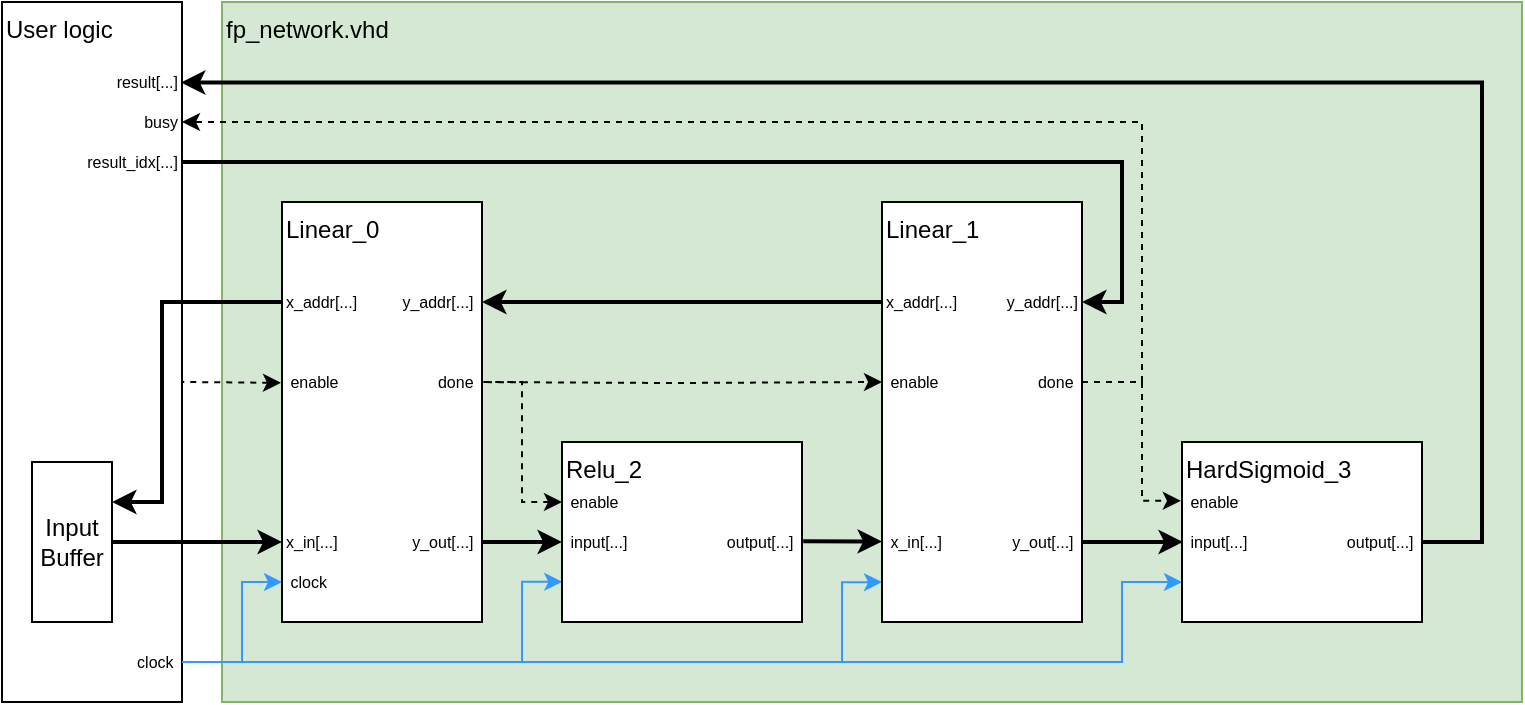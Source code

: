 <mxfile version="20.3.0" type="device"><diagram id="4YAOJDYluDna3Fh179jF" name="Page-1"><mxGraphModel dx="1375" dy="602" grid="1" gridSize="10" guides="1" tooltips="1" connect="1" arrows="1" fold="1" page="1" pageScale="1" pageWidth="850" pageHeight="1100" math="0" shadow="0"><root><mxCell id="0"/><mxCell id="1" parent="0"/><mxCell id="wdd7moItWxrT2BX2oYqc-1" value="User logic" style="rounded=0;whiteSpace=wrap;html=1;align=left;verticalAlign=top;" vertex="1" parent="1"><mxGeometry x="40" y="280" width="90" height="350" as="geometry"/></mxCell><mxCell id="wdd7moItWxrT2BX2oYqc-28" value="&amp;nbsp;clock&amp;nbsp;" style="text;html=1;strokeColor=none;fillColor=none;align=right;verticalAlign=middle;whiteSpace=wrap;rounded=0;fontSize=8;fontStyle=0" vertex="1" parent="1"><mxGeometry x="80" y="600" width="50" height="20" as="geometry"/></mxCell><mxCell id="wdd7moItWxrT2BX2oYqc-2" value="fp_network.vhd" style="rounded=0;whiteSpace=wrap;html=1;align=left;verticalAlign=top;fillColor=#d5e8d4;strokeColor=#82b366;" vertex="1" parent="1"><mxGeometry x="150" y="280" width="650" height="350" as="geometry"/></mxCell><mxCell id="wdd7moItWxrT2BX2oYqc-6" style="edgeStyle=orthogonalEdgeStyle;rounded=0;orthogonalLoop=1;jettySize=auto;html=1;exitX=1;exitY=0.25;exitDx=0;exitDy=0;startArrow=classic;startFill=1;endArrow=none;endFill=0;entryX=0;entryY=0.5;entryDx=0;entryDy=0;strokeWidth=2;" edge="1" parent="1" source="wdd7moItWxrT2BX2oYqc-3" target="wdd7moItWxrT2BX2oYqc-29"><mxGeometry relative="1" as="geometry"><mxPoint x="80" y="530" as="targetPoint"/><Array as="points"><mxPoint x="120" y="530"/><mxPoint x="120" y="430"/></Array></mxGeometry></mxCell><mxCell id="wdd7moItWxrT2BX2oYqc-8" style="edgeStyle=orthogonalEdgeStyle;rounded=0;orthogonalLoop=1;jettySize=auto;html=1;exitX=1;exitY=0.5;exitDx=0;exitDy=0;entryX=0;entryY=0.5;entryDx=0;entryDy=0;strokeWidth=2;" edge="1" parent="1" source="wdd7moItWxrT2BX2oYqc-3" target="wdd7moItWxrT2BX2oYqc-30"><mxGeometry relative="1" as="geometry"><mxPoint x="80" y="550" as="targetPoint"/></mxGeometry></mxCell><mxCell id="wdd7moItWxrT2BX2oYqc-3" value="Input&lt;br&gt;Buffer" style="rounded=0;whiteSpace=wrap;html=1;" vertex="1" parent="1"><mxGeometry x="55" y="510" width="40" height="80" as="geometry"/></mxCell><mxCell id="wdd7moItWxrT2BX2oYqc-21" style="edgeStyle=orthogonalEdgeStyle;rounded=0;orthogonalLoop=1;jettySize=auto;html=1;exitX=-0.01;exitY=0.521;exitDx=0;exitDy=0;strokeWidth=1;startArrow=classic;startFill=1;endArrow=none;endFill=0;exitPerimeter=0;dashed=1;" edge="1" parent="1" source="wdd7moItWxrT2BX2oYqc-22"><mxGeometry relative="1" as="geometry"><mxPoint x="130" y="470" as="targetPoint"/><Array as="points"><mxPoint x="180" y="470"/><mxPoint x="110" y="470"/></Array></mxGeometry></mxCell><mxCell id="wdd7moItWxrT2BX2oYqc-24" style="edgeStyle=orthogonalEdgeStyle;rounded=0;orthogonalLoop=1;jettySize=auto;html=1;exitX=0;exitY=0.5;exitDx=0;exitDy=0;strokeWidth=1;fontSize=8;startArrow=classic;startFill=1;endArrow=none;endFill=0;strokeColor=#3399FF;" edge="1" parent="1" source="wdd7moItWxrT2BX2oYqc-51"><mxGeometry relative="1" as="geometry"><mxPoint x="130" y="610" as="targetPoint"/><Array as="points"><mxPoint x="160" y="570"/><mxPoint x="160" y="610"/><mxPoint x="130" y="610"/></Array></mxGeometry></mxCell><mxCell id="wdd7moItWxrT2BX2oYqc-36" style="edgeStyle=orthogonalEdgeStyle;rounded=0;orthogonalLoop=1;jettySize=auto;html=1;exitX=1;exitY=0.5;exitDx=0;exitDy=0;entryX=0;entryY=0.5;entryDx=0;entryDy=0;strokeColor=#000000;strokeWidth=1;fontSize=8;startArrow=none;startFill=0;endArrow=classic;endFill=1;dashed=1;" edge="1" parent="1" target="wdd7moItWxrT2BX2oYqc-37"><mxGeometry relative="1" as="geometry"><mxPoint x="270" y="470" as="sourcePoint"/><mxPoint x="470" y="470" as="targetPoint"/></mxGeometry></mxCell><mxCell id="wdd7moItWxrT2BX2oYqc-10" value="Linear_0" style="rounded=0;whiteSpace=wrap;html=1;verticalAlign=top;align=left;" vertex="1" parent="1"><mxGeometry x="180" y="380" width="100" height="210" as="geometry"/></mxCell><mxCell id="wdd7moItWxrT2BX2oYqc-25" style="edgeStyle=orthogonalEdgeStyle;rounded=0;orthogonalLoop=1;jettySize=auto;html=1;strokeWidth=1;fontSize=8;startArrow=classic;startFill=1;endArrow=none;endFill=0;strokeColor=#3399FF;exitX=0;exitY=0.905;exitDx=0;exitDy=0;exitPerimeter=0;" edge="1" parent="1" source="wdd7moItWxrT2BX2oYqc-11"><mxGeometry relative="1" as="geometry"><mxPoint x="470" y="590" as="sourcePoint"/><mxPoint x="130" y="610" as="targetPoint"/><Array as="points"><mxPoint x="460" y="570"/><mxPoint x="460" y="610"/></Array></mxGeometry></mxCell><mxCell id="wdd7moItWxrT2BX2oYqc-11" value="Linear_1" style="rounded=0;whiteSpace=wrap;html=1;verticalAlign=top;align=left;" vertex="1" parent="1"><mxGeometry x="480" y="380" width="100" height="210" as="geometry"/></mxCell><mxCell id="wdd7moItWxrT2BX2oYqc-14" style="edgeStyle=orthogonalEdgeStyle;rounded=0;orthogonalLoop=1;jettySize=auto;html=1;exitX=0;exitY=0.556;exitDx=0;exitDy=0;entryX=1;entryY=0.5;entryDx=0;entryDy=0;strokeWidth=2;startArrow=classic;startFill=1;endArrow=none;endFill=0;exitPerimeter=0;" edge="1" parent="1" source="wdd7moItWxrT2BX2oYqc-13" target="wdd7moItWxrT2BX2oYqc-43"><mxGeometry relative="1" as="geometry"><Array as="points"/></mxGeometry></mxCell><mxCell id="wdd7moItWxrT2BX2oYqc-15" style="edgeStyle=orthogonalEdgeStyle;rounded=0;orthogonalLoop=1;jettySize=auto;html=1;exitX=1.005;exitY=0.552;exitDx=0;exitDy=0;entryX=0;entryY=0.5;entryDx=0;entryDy=0;strokeWidth=2;startArrow=none;startFill=0;endArrow=classic;endFill=1;exitPerimeter=0;" edge="1" parent="1" source="wdd7moItWxrT2BX2oYqc-13" target="wdd7moItWxrT2BX2oYqc-44"><mxGeometry relative="1" as="geometry"/></mxCell><mxCell id="wdd7moItWxrT2BX2oYqc-26" style="edgeStyle=orthogonalEdgeStyle;rounded=0;orthogonalLoop=1;jettySize=auto;html=1;exitX=0.001;exitY=0.777;exitDx=0;exitDy=0;strokeWidth=1;fontSize=8;startArrow=classic;startFill=1;endArrow=none;endFill=0;strokeColor=#3399FF;exitPerimeter=0;" edge="1" parent="1" source="wdd7moItWxrT2BX2oYqc-13"><mxGeometry relative="1" as="geometry"><mxPoint x="130" y="610" as="targetPoint"/><Array as="points"><mxPoint x="300" y="570"/><mxPoint x="300" y="610"/></Array></mxGeometry></mxCell><mxCell id="wdd7moItWxrT2BX2oYqc-45" style="edgeStyle=orthogonalEdgeStyle;rounded=0;orthogonalLoop=1;jettySize=auto;html=1;exitX=0;exitY=0.5;exitDx=0;exitDy=0;strokeColor=#000000;strokeWidth=1;fontSize=8;startArrow=classic;startFill=1;endArrow=none;endFill=0;entryX=1;entryY=0.5;entryDx=0;entryDy=0;dashed=1;" edge="1" parent="1" source="wdd7moItWxrT2BX2oYqc-50" target="wdd7moItWxrT2BX2oYqc-38"><mxGeometry relative="1" as="geometry"><mxPoint x="270" y="490" as="targetPoint"/><Array as="points"><mxPoint x="300" y="530"/><mxPoint x="300" y="470"/></Array></mxGeometry></mxCell><mxCell id="wdd7moItWxrT2BX2oYqc-13" value="Relu_2" style="rounded=0;whiteSpace=wrap;html=1;verticalAlign=top;align=left;" vertex="1" parent="1"><mxGeometry x="320" y="500" width="120" height="90" as="geometry"/></mxCell><mxCell id="wdd7moItWxrT2BX2oYqc-20" style="edgeStyle=orthogonalEdgeStyle;rounded=0;orthogonalLoop=1;jettySize=auto;html=1;exitX=1;exitY=0.5;exitDx=0;exitDy=0;strokeWidth=2;startArrow=none;startFill=0;endArrow=classic;endFill=1;entryX=0.994;entryY=0.115;entryDx=0;entryDy=0;entryPerimeter=0;" edge="1" parent="1" source="wdd7moItWxrT2BX2oYqc-63" target="wdd7moItWxrT2BX2oYqc-1"><mxGeometry relative="1" as="geometry"><mxPoint x="220" y="690" as="targetPoint"/><Array as="points"><mxPoint x="780" y="550"/><mxPoint x="780" y="320"/></Array></mxGeometry></mxCell><mxCell id="wdd7moItWxrT2BX2oYqc-27" style="edgeStyle=orthogonalEdgeStyle;rounded=0;orthogonalLoop=1;jettySize=auto;html=1;strokeWidth=1;fontSize=8;startArrow=classic;startFill=1;endArrow=none;endFill=0;strokeColor=#3399FF;entryX=1;entryY=0.5;entryDx=0;entryDy=0;exitX=0;exitY=0.778;exitDx=0;exitDy=0;exitPerimeter=0;" edge="1" parent="1" source="wdd7moItWxrT2BX2oYqc-18" target="wdd7moItWxrT2BX2oYqc-28"><mxGeometry relative="1" as="geometry"><mxPoint x="110" y="610" as="targetPoint"/><mxPoint x="620" y="570" as="sourcePoint"/><Array as="points"><mxPoint x="600" y="570"/><mxPoint x="600" y="610"/></Array></mxGeometry></mxCell><mxCell id="wdd7moItWxrT2BX2oYqc-18" value="HardSigmoid_3" style="rounded=0;whiteSpace=wrap;html=1;verticalAlign=top;align=left;" vertex="1" parent="1"><mxGeometry x="630" y="500" width="120" height="90" as="geometry"/></mxCell><mxCell id="wdd7moItWxrT2BX2oYqc-19" style="edgeStyle=orthogonalEdgeStyle;rounded=0;orthogonalLoop=1;jettySize=auto;html=1;strokeWidth=2;startArrow=none;startFill=0;endArrow=classic;endFill=1;exitX=1;exitY=0.5;exitDx=0;exitDy=0;entryX=0.004;entryY=0.555;entryDx=0;entryDy=0;entryPerimeter=0;" edge="1" parent="1" source="wdd7moItWxrT2BX2oYqc-35" target="wdd7moItWxrT2BX2oYqc-18"><mxGeometry relative="1" as="geometry"><mxPoint x="438.83" y="574.44" as="sourcePoint"/><mxPoint x="479.88" y="575.04" as="targetPoint"/></mxGeometry></mxCell><mxCell id="wdd7moItWxrT2BX2oYqc-22" value="&amp;nbsp;enable" style="text;html=1;strokeColor=none;fillColor=none;align=left;verticalAlign=middle;whiteSpace=wrap;rounded=0;fontSize=8;fontStyle=0" vertex="1" parent="1"><mxGeometry x="180" y="460" width="50" height="20" as="geometry"/></mxCell><mxCell id="wdd7moItWxrT2BX2oYqc-29" value="x_addr[...]" style="text;html=1;strokeColor=none;fillColor=none;align=left;verticalAlign=middle;whiteSpace=wrap;rounded=0;fontSize=8;fontStyle=0" vertex="1" parent="1"><mxGeometry x="180" y="420" width="50" height="20" as="geometry"/></mxCell><mxCell id="wdd7moItWxrT2BX2oYqc-30" value="x_in[...]" style="text;html=1;strokeColor=none;fillColor=none;align=left;verticalAlign=middle;whiteSpace=wrap;rounded=0;fontSize=8;fontStyle=0" vertex="1" parent="1"><mxGeometry x="180" y="540" width="50" height="20" as="geometry"/></mxCell><mxCell id="wdd7moItWxrT2BX2oYqc-31" value="result[...]" style="text;html=1;strokeColor=none;fillColor=none;align=right;verticalAlign=middle;whiteSpace=wrap;rounded=0;fontSize=8;fontStyle=0" vertex="1" parent="1"><mxGeometry x="80" y="310" width="50" height="20" as="geometry"/></mxCell><mxCell id="wdd7moItWxrT2BX2oYqc-33" style="edgeStyle=orthogonalEdgeStyle;rounded=0;orthogonalLoop=1;jettySize=auto;html=1;exitX=1;exitY=0.5;exitDx=0;exitDy=0;entryX=1;entryY=0.5;entryDx=0;entryDy=0;strokeColor=#000000;strokeWidth=2;fontSize=8;startArrow=none;startFill=0;endArrow=classic;endFill=1;" edge="1" parent="1" source="wdd7moItWxrT2BX2oYqc-32" target="wdd7moItWxrT2BX2oYqc-34"><mxGeometry relative="1" as="geometry"><Array as="points"><mxPoint x="600" y="360"/><mxPoint x="600" y="430"/></Array></mxGeometry></mxCell><mxCell id="wdd7moItWxrT2BX2oYqc-32" value="result_idx[...]" style="text;html=1;strokeColor=none;fillColor=none;align=right;verticalAlign=middle;whiteSpace=wrap;rounded=0;fontSize=8;fontStyle=0" vertex="1" parent="1"><mxGeometry x="80" y="350" width="50" height="20" as="geometry"/></mxCell><mxCell id="wdd7moItWxrT2BX2oYqc-34" value="y_addr[...]" style="text;html=1;strokeColor=none;fillColor=none;align=right;verticalAlign=middle;whiteSpace=wrap;rounded=0;fontSize=8;fontStyle=0" vertex="1" parent="1"><mxGeometry x="530" y="420" width="50" height="20" as="geometry"/></mxCell><mxCell id="wdd7moItWxrT2BX2oYqc-35" value="y_out[...]&amp;nbsp;" style="text;html=1;strokeColor=none;fillColor=none;align=right;verticalAlign=middle;whiteSpace=wrap;rounded=0;fontSize=8;fontStyle=0" vertex="1" parent="1"><mxGeometry x="530" y="540" width="50" height="20" as="geometry"/></mxCell><mxCell id="wdd7moItWxrT2BX2oYqc-37" value="&amp;nbsp;enable" style="text;html=1;strokeColor=none;fillColor=none;align=left;verticalAlign=middle;whiteSpace=wrap;rounded=0;fontSize=8;fontStyle=0" vertex="1" parent="1"><mxGeometry x="480" y="460" width="50" height="20" as="geometry"/></mxCell><mxCell id="wdd7moItWxrT2BX2oYqc-38" value="done&amp;nbsp;" style="text;html=1;strokeColor=none;fillColor=none;align=right;verticalAlign=middle;whiteSpace=wrap;rounded=0;fontSize=8;fontStyle=0" vertex="1" parent="1"><mxGeometry x="230" y="460" width="50" height="20" as="geometry"/></mxCell><mxCell id="wdd7moItWxrT2BX2oYqc-42" style="edgeStyle=orthogonalEdgeStyle;rounded=0;orthogonalLoop=1;jettySize=auto;html=1;exitX=1;exitY=0.5;exitDx=0;exitDy=0;entryX=0;entryY=0.5;entryDx=0;entryDy=0;strokeColor=#000000;strokeWidth=2;fontSize=8;startArrow=classic;startFill=1;endArrow=none;endFill=0;" edge="1" parent="1" source="wdd7moItWxrT2BX2oYqc-39" target="wdd7moItWxrT2BX2oYqc-41"><mxGeometry relative="1" as="geometry"/></mxCell><mxCell id="wdd7moItWxrT2BX2oYqc-39" value="y_addr[...]&amp;nbsp;" style="text;html=1;strokeColor=none;fillColor=none;align=right;verticalAlign=middle;whiteSpace=wrap;rounded=0;fontSize=8;fontStyle=0" vertex="1" parent="1"><mxGeometry x="230" y="420" width="50" height="20" as="geometry"/></mxCell><mxCell id="wdd7moItWxrT2BX2oYqc-41" value="x_addr[...]" style="text;html=1;strokeColor=none;fillColor=none;align=left;verticalAlign=middle;whiteSpace=wrap;rounded=0;fontSize=8;fontStyle=0" vertex="1" parent="1"><mxGeometry x="480" y="420" width="50" height="20" as="geometry"/></mxCell><mxCell id="wdd7moItWxrT2BX2oYqc-43" value="y_out[...]&amp;nbsp;" style="text;html=1;strokeColor=none;fillColor=none;align=right;verticalAlign=middle;whiteSpace=wrap;rounded=0;fontSize=8;fontStyle=0" vertex="1" parent="1"><mxGeometry x="230" y="540" width="50" height="20" as="geometry"/></mxCell><mxCell id="wdd7moItWxrT2BX2oYqc-44" value="&amp;nbsp;x_in[...]" style="text;html=1;strokeColor=none;fillColor=none;align=left;verticalAlign=middle;whiteSpace=wrap;rounded=0;fontSize=8;fontStyle=0" vertex="1" parent="1"><mxGeometry x="480" y="540" width="50" height="20" as="geometry"/></mxCell><mxCell id="wdd7moItWxrT2BX2oYqc-50" value="&amp;nbsp;enable" style="text;html=1;strokeColor=none;fillColor=none;align=left;verticalAlign=middle;whiteSpace=wrap;rounded=0;fontSize=8;fontStyle=0;rotation=0;" vertex="1" parent="1"><mxGeometry x="320" y="520" width="45" height="20" as="geometry"/></mxCell><mxCell id="wdd7moItWxrT2BX2oYqc-51" value="&amp;nbsp;clock" style="text;html=1;strokeColor=none;fillColor=none;align=left;verticalAlign=middle;whiteSpace=wrap;rounded=0;fontSize=8;fontStyle=0" vertex="1" parent="1"><mxGeometry x="180" y="560" width="30" height="20" as="geometry"/></mxCell><mxCell id="wdd7moItWxrT2BX2oYqc-56" style="edgeStyle=orthogonalEdgeStyle;rounded=0;orthogonalLoop=1;jettySize=auto;html=1;exitX=1;exitY=0.5;exitDx=0;exitDy=0;entryX=-0.005;entryY=0.327;entryDx=0;entryDy=0;entryPerimeter=0;strokeColor=#000000;strokeWidth=1;fontSize=8;startArrow=none;startFill=0;endArrow=classic;endFill=1;dashed=1;" edge="1" parent="1" source="wdd7moItWxrT2BX2oYqc-55" target="wdd7moItWxrT2BX2oYqc-18"><mxGeometry relative="1" as="geometry"><Array as="points"><mxPoint x="610" y="470"/><mxPoint x="610" y="529"/></Array></mxGeometry></mxCell><mxCell id="wdd7moItWxrT2BX2oYqc-58" style="edgeStyle=orthogonalEdgeStyle;rounded=0;orthogonalLoop=1;jettySize=auto;html=1;exitX=1;exitY=0.5;exitDx=0;exitDy=0;entryX=1;entryY=0.5;entryDx=0;entryDy=0;strokeColor=#000000;strokeWidth=1;fontSize=8;startArrow=none;startFill=0;endArrow=classic;endFill=1;dashed=1;" edge="1" parent="1" source="wdd7moItWxrT2BX2oYqc-55" target="wdd7moItWxrT2BX2oYqc-59"><mxGeometry relative="1" as="geometry"><Array as="points"><mxPoint x="610" y="470"/><mxPoint x="610" y="340"/></Array></mxGeometry></mxCell><mxCell id="wdd7moItWxrT2BX2oYqc-55" value="done&amp;nbsp;" style="text;html=1;strokeColor=none;fillColor=none;align=right;verticalAlign=middle;whiteSpace=wrap;rounded=0;fontSize=8;fontStyle=0" vertex="1" parent="1"><mxGeometry x="530" y="460" width="50" height="20" as="geometry"/></mxCell><mxCell id="wdd7moItWxrT2BX2oYqc-57" value="&amp;nbsp;enable" style="text;html=1;strokeColor=none;fillColor=none;align=left;verticalAlign=middle;whiteSpace=wrap;rounded=0;fontSize=8;fontStyle=0" vertex="1" parent="1"><mxGeometry x="630" y="520" width="50" height="20" as="geometry"/></mxCell><mxCell id="wdd7moItWxrT2BX2oYqc-59" value="busy" style="text;html=1;strokeColor=none;fillColor=none;align=right;verticalAlign=middle;whiteSpace=wrap;rounded=0;fontSize=8;fontStyle=0" vertex="1" parent="1"><mxGeometry x="80" y="330" width="50" height="20" as="geometry"/></mxCell><mxCell id="wdd7moItWxrT2BX2oYqc-60" value="&amp;nbsp;input[...]" style="text;html=1;strokeColor=none;fillColor=none;align=left;verticalAlign=middle;whiteSpace=wrap;rounded=0;fontSize=8;fontStyle=0" vertex="1" parent="1"><mxGeometry x="320" y="540" width="50" height="20" as="geometry"/></mxCell><mxCell id="wdd7moItWxrT2BX2oYqc-61" value="&amp;nbsp;input[...]" style="text;html=1;strokeColor=none;fillColor=none;align=left;verticalAlign=middle;whiteSpace=wrap;rounded=0;fontSize=8;fontStyle=0" vertex="1" parent="1"><mxGeometry x="630" y="540" width="50" height="20" as="geometry"/></mxCell><mxCell id="wdd7moItWxrT2BX2oYqc-62" value="output[...]&amp;nbsp;" style="text;html=1;strokeColor=none;fillColor=none;align=right;verticalAlign=middle;whiteSpace=wrap;rounded=0;fontSize=8;fontStyle=0" vertex="1" parent="1"><mxGeometry x="390" y="540" width="50" height="20" as="geometry"/></mxCell><mxCell id="wdd7moItWxrT2BX2oYqc-63" value="output[...]&amp;nbsp;" style="text;html=1;strokeColor=none;fillColor=none;align=right;verticalAlign=middle;whiteSpace=wrap;rounded=0;fontSize=8;fontStyle=0" vertex="1" parent="1"><mxGeometry x="700" y="540" width="50" height="20" as="geometry"/></mxCell></root></mxGraphModel></diagram></mxfile>